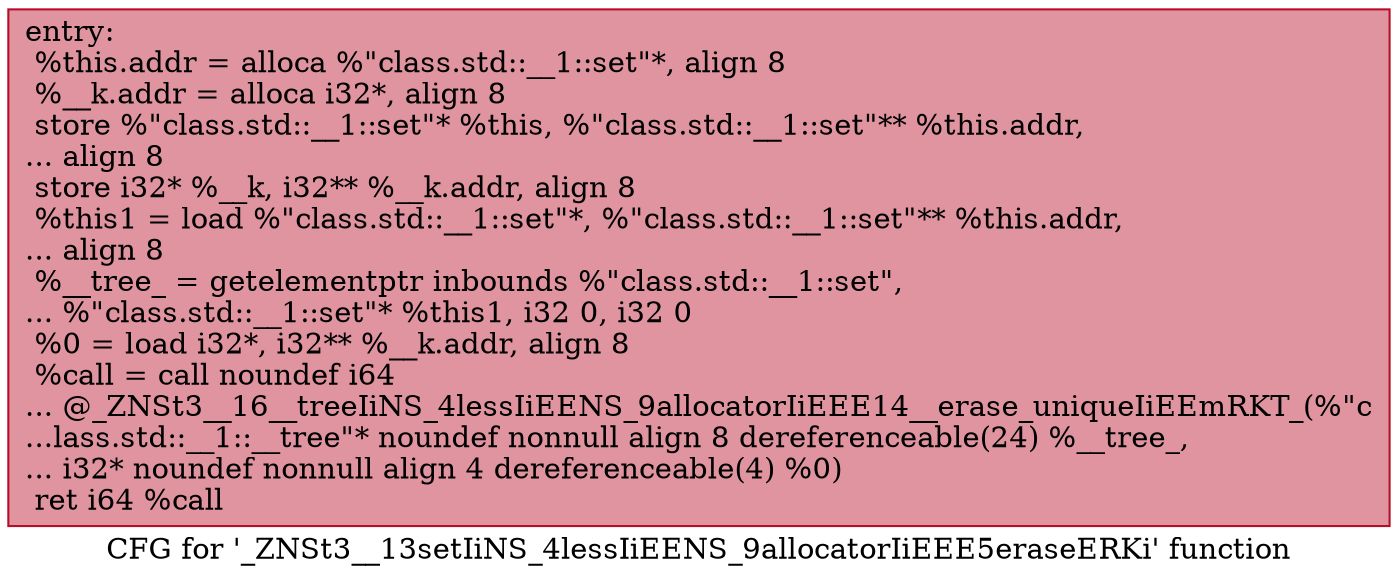 digraph "CFG for '_ZNSt3__13setIiNS_4lessIiEENS_9allocatorIiEEE5eraseERKi' function" {
	label="CFG for '_ZNSt3__13setIiNS_4lessIiEENS_9allocatorIiEEE5eraseERKi' function";

	Node0x600002556dc0 [shape=record,color="#b70d28ff", style=filled, fillcolor="#b70d2870",label="{entry:\l  %this.addr = alloca %\"class.std::__1::set\"*, align 8\l  %__k.addr = alloca i32*, align 8\l  store %\"class.std::__1::set\"* %this, %\"class.std::__1::set\"** %this.addr,\l... align 8\l  store i32* %__k, i32** %__k.addr, align 8\l  %this1 = load %\"class.std::__1::set\"*, %\"class.std::__1::set\"** %this.addr,\l... align 8\l  %__tree_ = getelementptr inbounds %\"class.std::__1::set\",\l... %\"class.std::__1::set\"* %this1, i32 0, i32 0\l  %0 = load i32*, i32** %__k.addr, align 8\l  %call = call noundef i64\l... @_ZNSt3__16__treeIiNS_4lessIiEENS_9allocatorIiEEE14__erase_uniqueIiEEmRKT_(%\"c\l...lass.std::__1::__tree\"* noundef nonnull align 8 dereferenceable(24) %__tree_,\l... i32* noundef nonnull align 4 dereferenceable(4) %0)\l  ret i64 %call\l}"];
}
